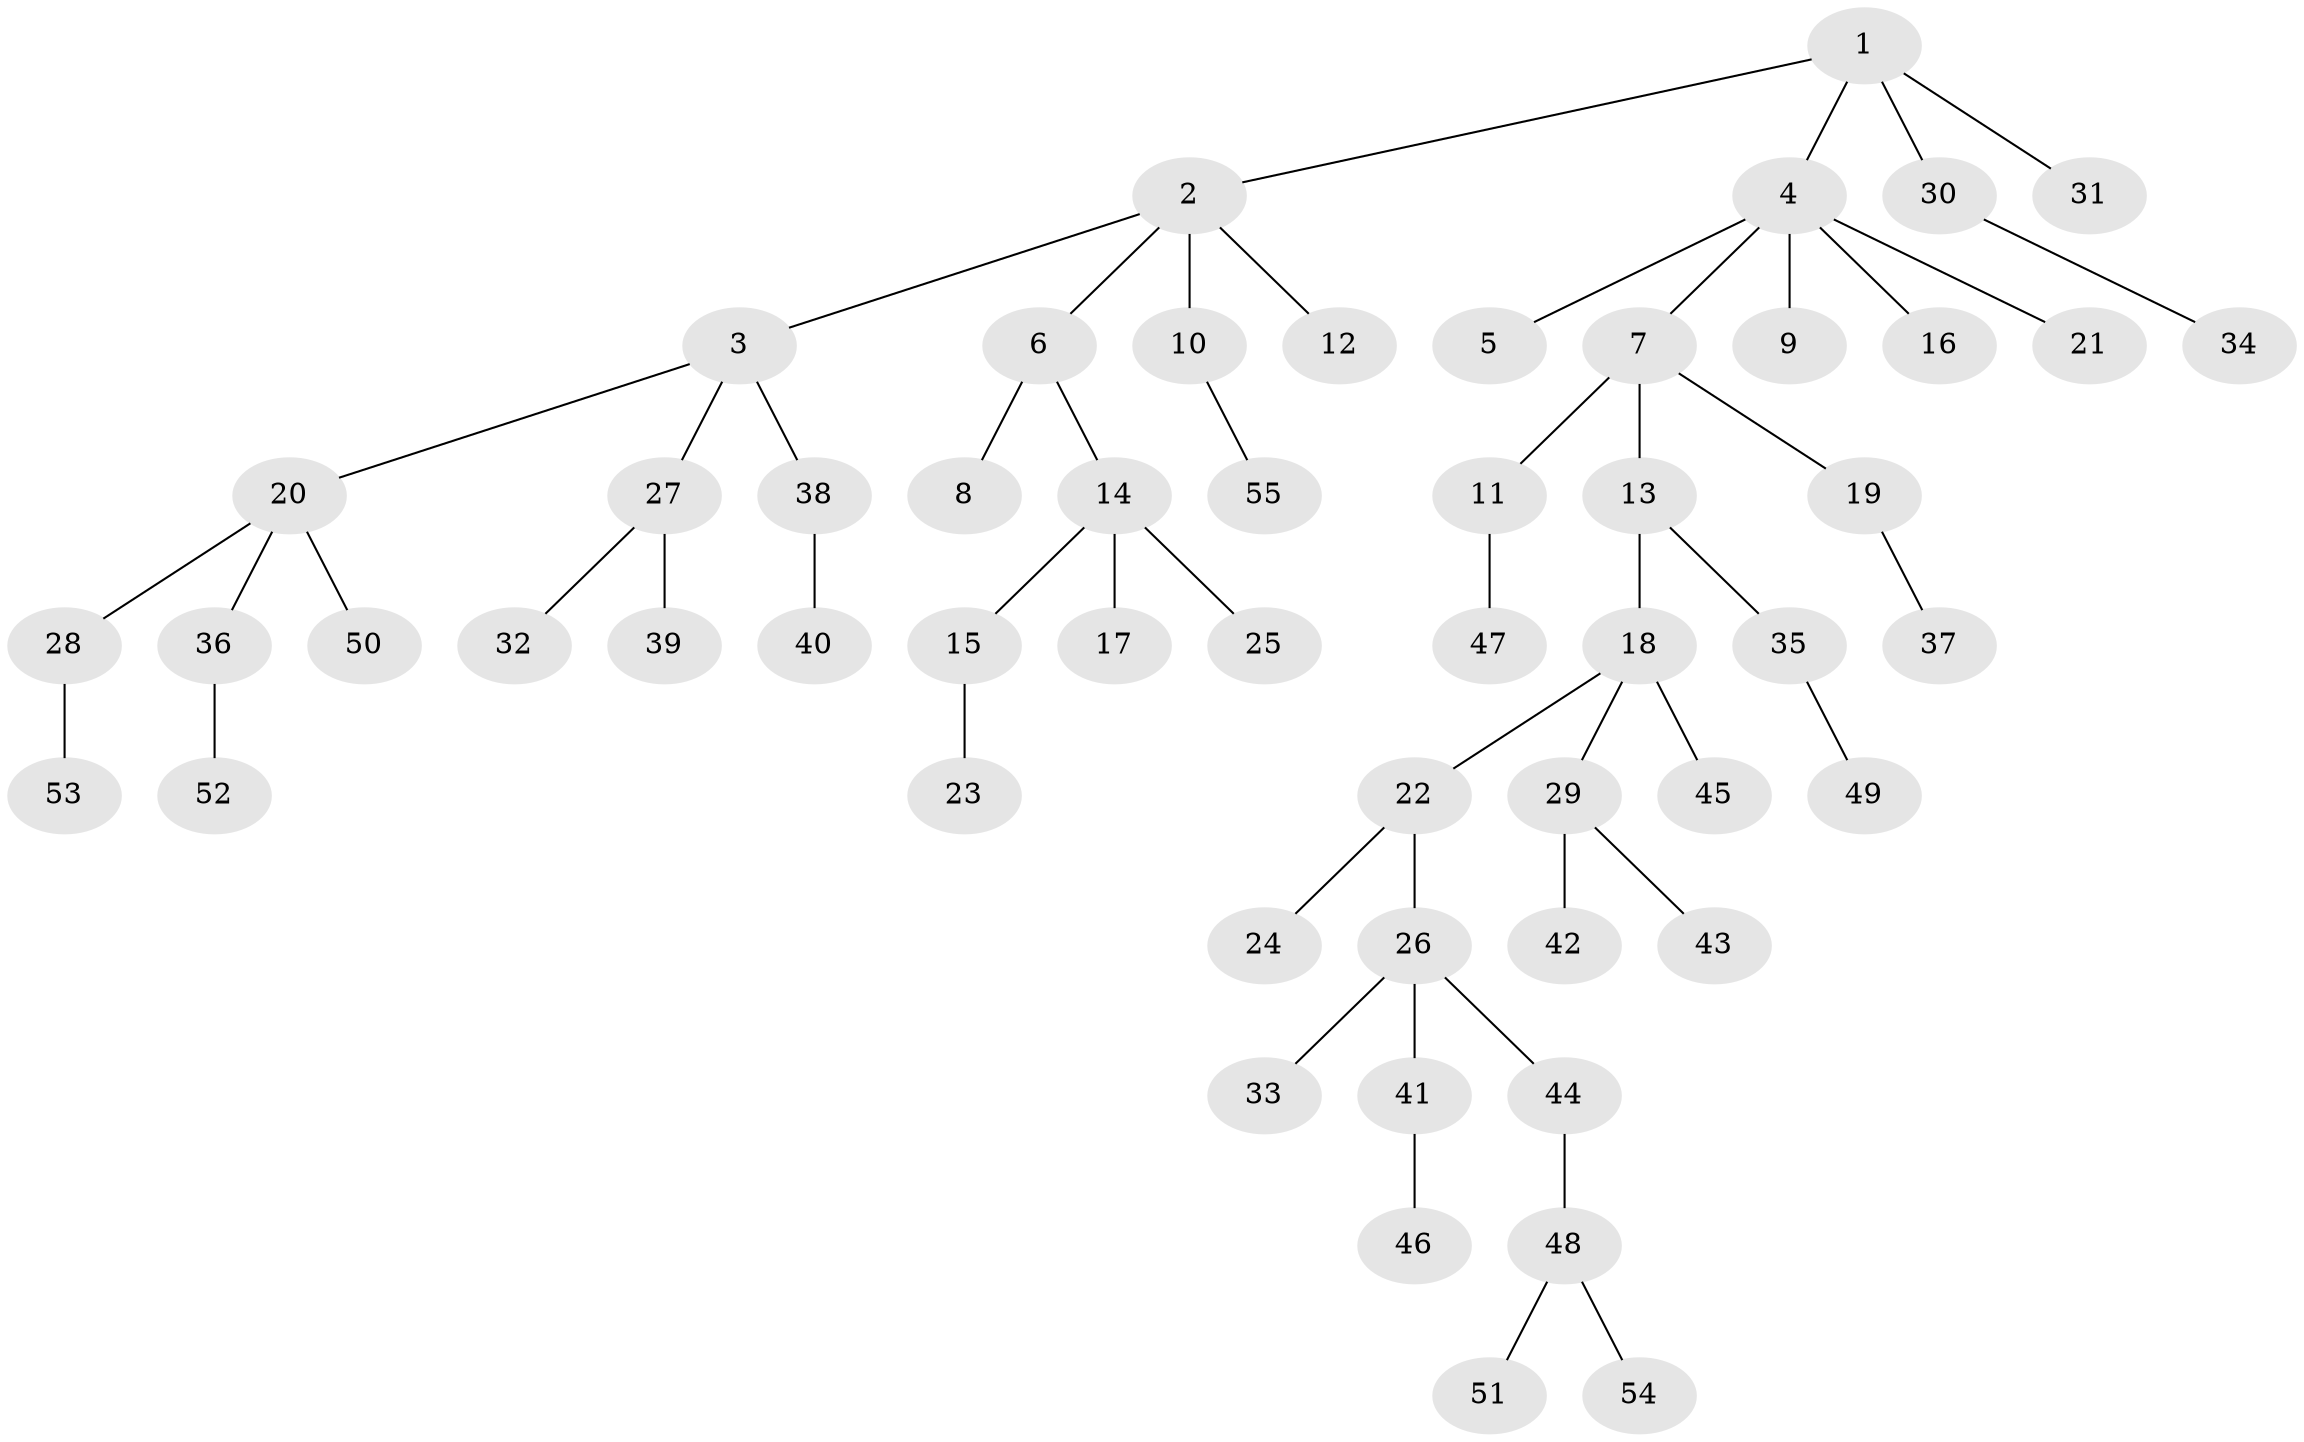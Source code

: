 // coarse degree distribution, {3: 0.027777777777777776, 5: 0.1111111111111111, 4: 0.1111111111111111, 1: 0.6388888888888888, 2: 0.1111111111111111}
// Generated by graph-tools (version 1.1) at 2025/24/03/03/25 07:24:06]
// undirected, 55 vertices, 54 edges
graph export_dot {
graph [start="1"]
  node [color=gray90,style=filled];
  1;
  2;
  3;
  4;
  5;
  6;
  7;
  8;
  9;
  10;
  11;
  12;
  13;
  14;
  15;
  16;
  17;
  18;
  19;
  20;
  21;
  22;
  23;
  24;
  25;
  26;
  27;
  28;
  29;
  30;
  31;
  32;
  33;
  34;
  35;
  36;
  37;
  38;
  39;
  40;
  41;
  42;
  43;
  44;
  45;
  46;
  47;
  48;
  49;
  50;
  51;
  52;
  53;
  54;
  55;
  1 -- 2;
  1 -- 4;
  1 -- 30;
  1 -- 31;
  2 -- 3;
  2 -- 6;
  2 -- 10;
  2 -- 12;
  3 -- 20;
  3 -- 27;
  3 -- 38;
  4 -- 5;
  4 -- 7;
  4 -- 9;
  4 -- 16;
  4 -- 21;
  6 -- 8;
  6 -- 14;
  7 -- 11;
  7 -- 13;
  7 -- 19;
  10 -- 55;
  11 -- 47;
  13 -- 18;
  13 -- 35;
  14 -- 15;
  14 -- 17;
  14 -- 25;
  15 -- 23;
  18 -- 22;
  18 -- 29;
  18 -- 45;
  19 -- 37;
  20 -- 28;
  20 -- 36;
  20 -- 50;
  22 -- 24;
  22 -- 26;
  26 -- 33;
  26 -- 41;
  26 -- 44;
  27 -- 32;
  27 -- 39;
  28 -- 53;
  29 -- 42;
  29 -- 43;
  30 -- 34;
  35 -- 49;
  36 -- 52;
  38 -- 40;
  41 -- 46;
  44 -- 48;
  48 -- 51;
  48 -- 54;
}
